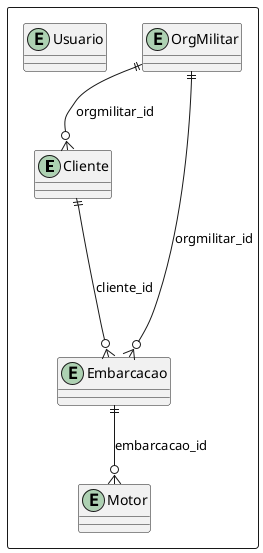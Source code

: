 @startuml
rectangle {


entity "Cliente" as cliente {
}

entity "Embarcacao" as embarcacao {
}

entity "Motor" as motor {
}

entity "OrgMilitar" as orgmilitar {
}

entity "Usuario" as usuario {
}



embarcacao ||--o{ motor : "embarcacao_id"
cliente ||---o{ embarcacao : "cliente_id"
orgmilitar ||--o{ cliente : "orgmilitar_id"
orgmilitar ||--o{ embarcacao : "orgmilitar_id"
}
@enduml